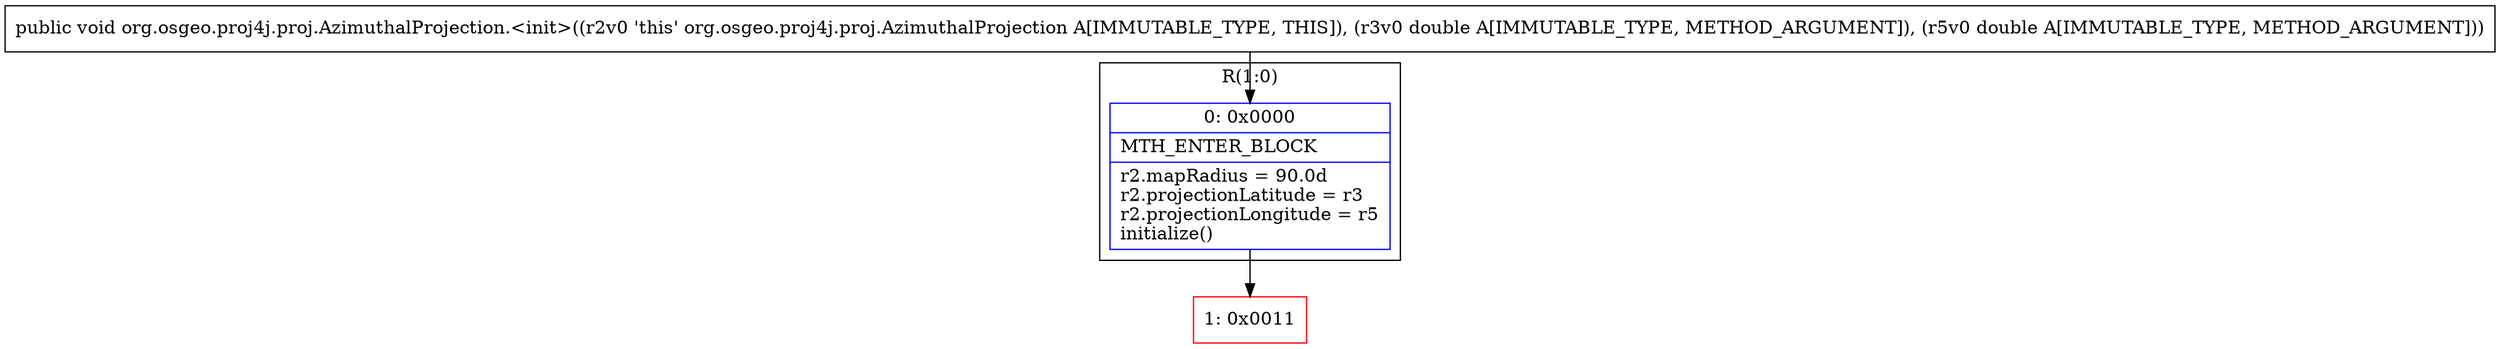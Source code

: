 digraph "CFG fororg.osgeo.proj4j.proj.AzimuthalProjection.\<init\>(DD)V" {
subgraph cluster_Region_1741540465 {
label = "R(1:0)";
node [shape=record,color=blue];
Node_0 [shape=record,label="{0\:\ 0x0000|MTH_ENTER_BLOCK\l|r2.mapRadius = 90.0d\lr2.projectionLatitude = r3\lr2.projectionLongitude = r5\linitialize()\l}"];
}
Node_1 [shape=record,color=red,label="{1\:\ 0x0011}"];
MethodNode[shape=record,label="{public void org.osgeo.proj4j.proj.AzimuthalProjection.\<init\>((r2v0 'this' org.osgeo.proj4j.proj.AzimuthalProjection A[IMMUTABLE_TYPE, THIS]), (r3v0 double A[IMMUTABLE_TYPE, METHOD_ARGUMENT]), (r5v0 double A[IMMUTABLE_TYPE, METHOD_ARGUMENT])) }"];
MethodNode -> Node_0;
Node_0 -> Node_1;
}

